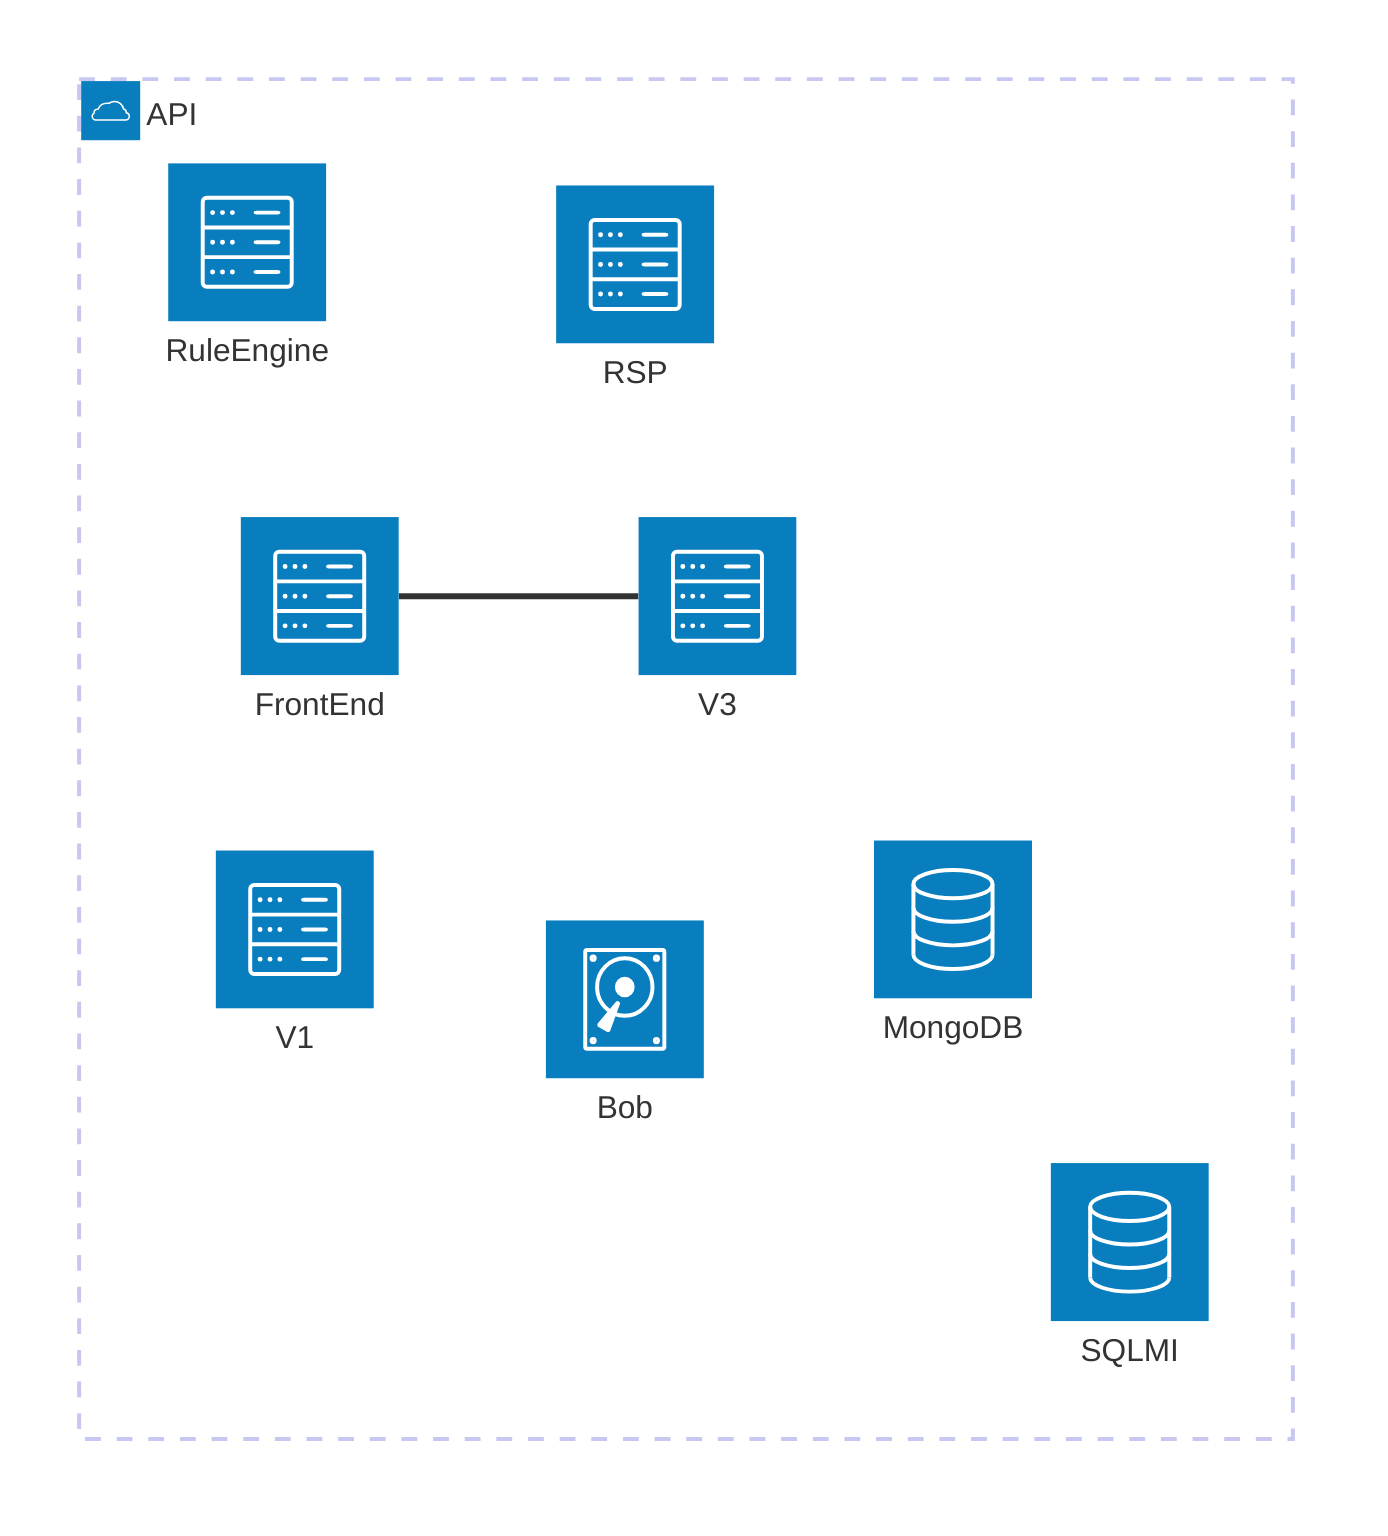 architecture-beta
    group sys(cloud)[API]

    service dbSQL(database)[SQLMI] in sys
    service dbNoSQL(database)[MongoDB] in sys
    service disk1(disk)[Bob] in sys
    service apiv1(server)[V1] in sys
    service apiv3(server)[V3] in sys
    service serverrsp(server)[RSP] in sys
    service ui(server)[FrontEnd] in sys
    service serverruleengine(server)[RuleEngine] in sys

    ui:R -- L:apiv3